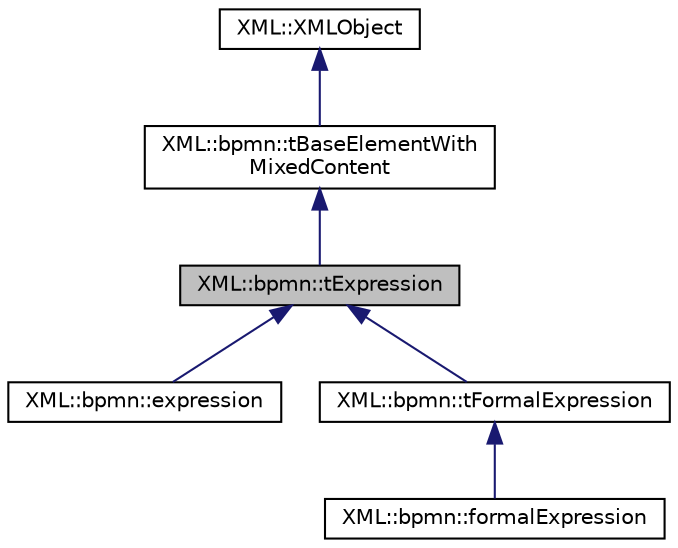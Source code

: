 digraph "XML::bpmn::tExpression"
{
 // LATEX_PDF_SIZE
  edge [fontname="Helvetica",fontsize="10",labelfontname="Helvetica",labelfontsize="10"];
  node [fontname="Helvetica",fontsize="10",shape=record];
  Node1 [label="XML::bpmn::tExpression",height=0.2,width=0.4,color="black", fillcolor="grey75", style="filled", fontcolor="black",tooltip=" "];
  Node2 -> Node1 [dir="back",color="midnightblue",fontsize="10",style="solid",fontname="Helvetica"];
  Node2 [label="XML::bpmn::tBaseElementWith\lMixedContent",height=0.2,width=0.4,color="black", fillcolor="white", style="filled",URL="$classXML_1_1bpmn_1_1tBaseElementWithMixedContent.html",tooltip=" "];
  Node3 -> Node2 [dir="back",color="midnightblue",fontsize="10",style="solid",fontname="Helvetica"];
  Node3 [label="XML::XMLObject",height=0.2,width=0.4,color="black", fillcolor="white", style="filled",URL="$classXML_1_1XMLObject.html",tooltip=" "];
  Node1 -> Node4 [dir="back",color="midnightblue",fontsize="10",style="solid",fontname="Helvetica"];
  Node4 [label="XML::bpmn::expression",height=0.2,width=0.4,color="black", fillcolor="white", style="filled",URL="$classXML_1_1bpmn_1_1expression.html",tooltip=" "];
  Node1 -> Node5 [dir="back",color="midnightblue",fontsize="10",style="solid",fontname="Helvetica"];
  Node5 [label="XML::bpmn::tFormalExpression",height=0.2,width=0.4,color="black", fillcolor="white", style="filled",URL="$classXML_1_1bpmn_1_1tFormalExpression.html",tooltip=" "];
  Node5 -> Node6 [dir="back",color="midnightblue",fontsize="10",style="solid",fontname="Helvetica"];
  Node6 [label="XML::bpmn::formalExpression",height=0.2,width=0.4,color="black", fillcolor="white", style="filled",URL="$classXML_1_1bpmn_1_1formalExpression.html",tooltip=" "];
}
